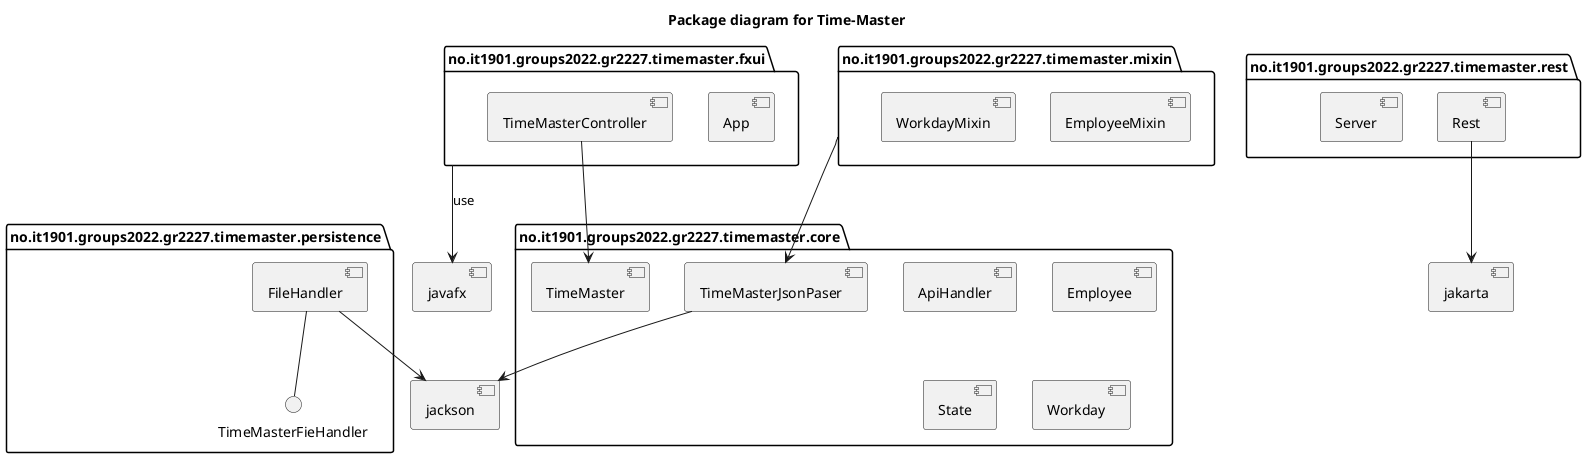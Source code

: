 @startuml Time Master

title Package diagram for Time-Master
package "no.it1901.groups2022.gr2227.timemaster.core" as "core" {
  component ApiHandler
  component Employee
  component TimeMasterJsonPaser
  component State
  component TimeMaster
  component Workday
}

package "no.it1901.groups2022.gr2227.timemaster.fxui" as "fxui" {
  component App
  component TimeMasterController
}

package "no.it1901.groups2022.gr2227.timemaster.mixin" as "mixin" {
  component EmployeeMixin
  component WorkdayMixin
}

package "no.it1901.groups2022.gr2227.timemaster.persistence" as "pers" {
  interface TimeMasterFieHandler as TFH
  component FileHandler
  FileHandler -- TFH
}

package "no.it1901.groups2022.gr2227.timemaster.rest" as "rest" {
  component Rest
  component Server
}

component javafx 
component jakarta
component jackson

fxui --> javafx : "use"
TimeMasterController --> TimeMaster
Rest --> jakarta
FileHandler --> jackson
TimeMasterJsonPaser --> jackson
mixin --> TimeMasterJsonPaser


@enduml
